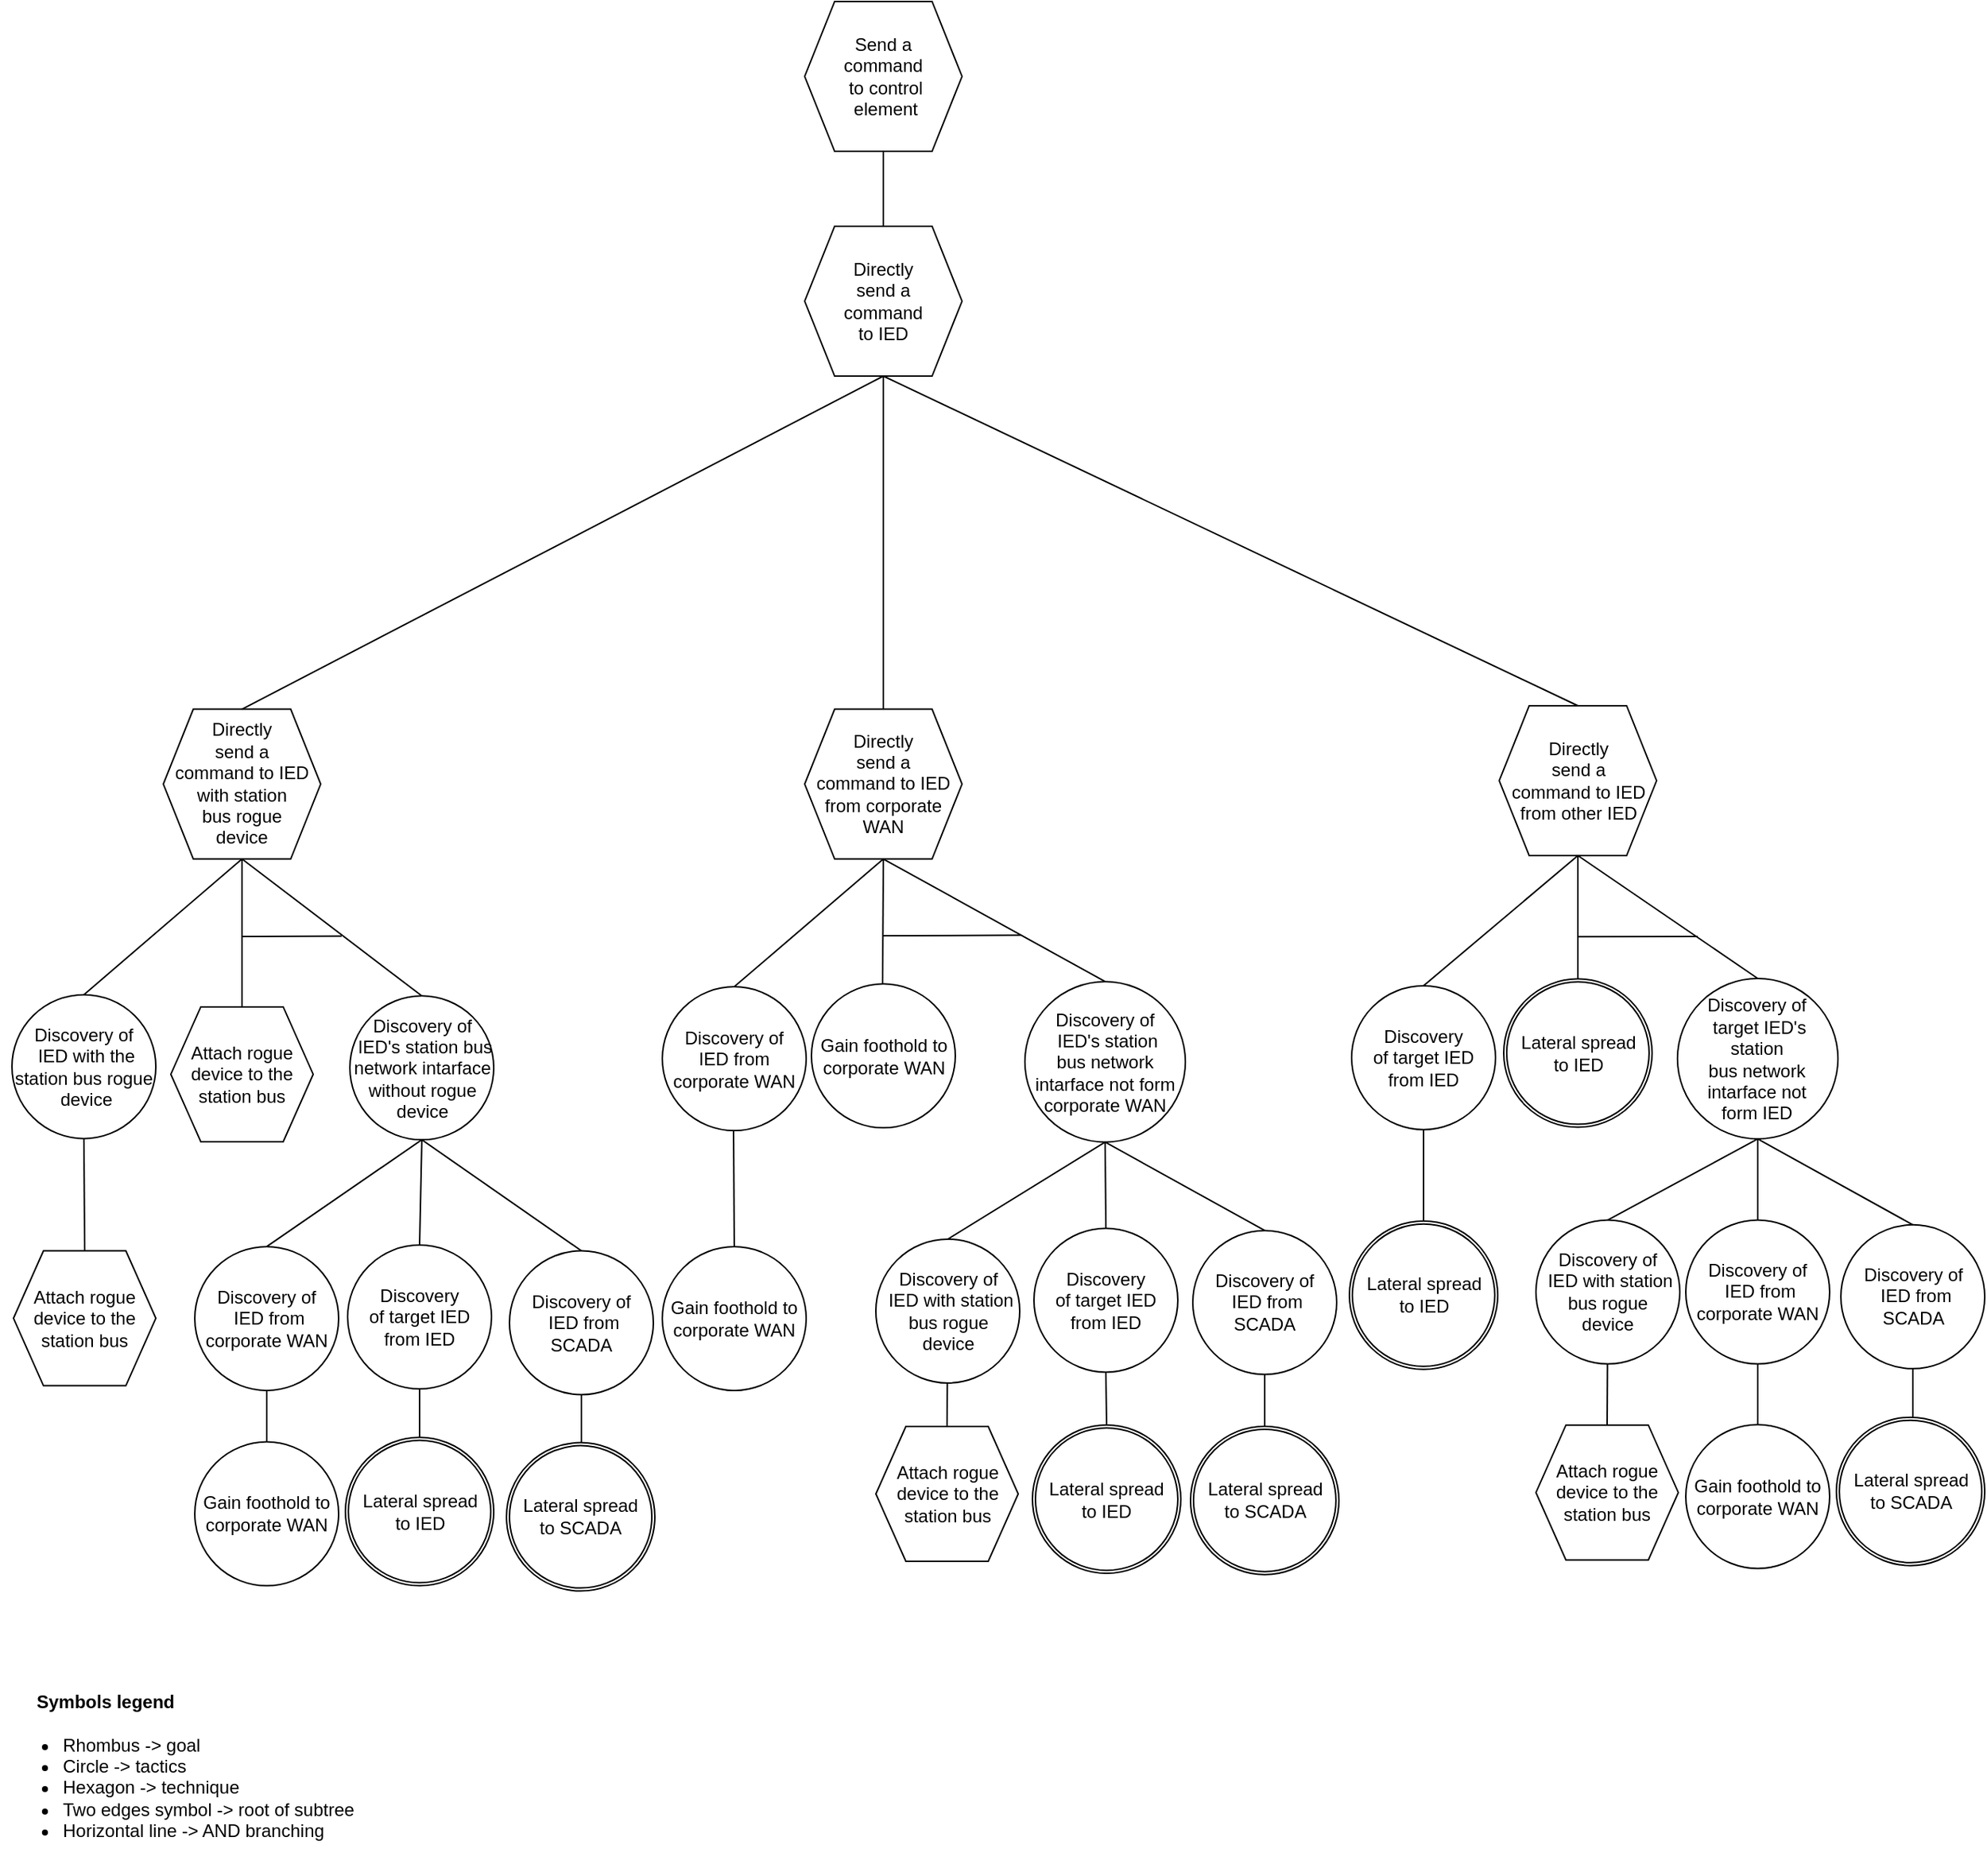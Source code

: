 <mxfile version="16.1.2" type="device"><diagram id="xbHYeiGO_CIbIeRIyyaW" name="Page-1"><mxGraphModel dx="3972" dy="905" grid="1" gridSize="10" guides="1" tooltips="1" connect="1" arrows="1" fold="1" page="1" pageScale="1" pageWidth="850" pageHeight="1100" math="0" shadow="0"><root><mxCell id="0"/><mxCell id="1" parent="0"/><mxCell id="wkG5_CU37ZLFnjXLYzD5-1" value="" style="endArrow=none;html=1;rounded=0;fontStyle=1;entryX=0.5;entryY=0;entryDx=0;entryDy=0;exitX=0.5;exitY=1;exitDx=0;exitDy=0;" parent="1" source="ZmdPcdVTR1za3BunvtcV-1" target="V8C0B5NVFjW5Lf9UkWdh-2" edge="1"><mxGeometry width="50" height="50" relative="1" as="geometry"><mxPoint x="-1958" y="668.88" as="sourcePoint"/><mxPoint x="-2072" y="505.26" as="targetPoint"/></mxGeometry></mxCell><mxCell id="wkG5_CU37ZLFnjXLYzD5-7" value="&lt;span style=&quot;font-family: &amp;#34;helvetica&amp;#34;&quot;&gt;Send a&lt;/span&gt;&lt;br style=&quot;font-family: &amp;#34;helvetica&amp;#34;&quot;&gt;&lt;span style=&quot;font-family: &amp;#34;helvetica&amp;#34;&quot;&gt;command&lt;/span&gt;&lt;br style=&quot;font-family: &amp;#34;helvetica&amp;#34;&quot;&gt;&lt;span style=&quot;font-family: &amp;#34;helvetica&amp;#34;&quot;&gt;&amp;nbsp;to control&lt;/span&gt;&lt;br style=&quot;font-family: &amp;#34;helvetica&amp;#34;&quot;&gt;&lt;span style=&quot;font-family: &amp;#34;helvetica&amp;#34;&quot;&gt;&amp;nbsp;element&lt;/span&gt;" style="shape=hexagon;perimeter=hexagonPerimeter2;whiteSpace=wrap;html=1;fixedSize=1;" parent="1" vertex="1"><mxGeometry x="-1805.0" y="10" width="105" height="100" as="geometry"/></mxCell><mxCell id="wkG5_CU37ZLFnjXLYzD5-8" value="Directly &lt;br&gt;send a&lt;br&gt;command&lt;br&gt;to IED" style="shape=hexagon;perimeter=hexagonPerimeter2;whiteSpace=wrap;html=1;fixedSize=1;" parent="1" vertex="1"><mxGeometry x="-1805" y="160.0" width="105" height="100" as="geometry"/></mxCell><mxCell id="wkG5_CU37ZLFnjXLYzD5-12" value="Attach rogue device to the station bus" style="shape=hexagon;perimeter=hexagonPerimeter2;whiteSpace=wrap;html=1;fixedSize=1;" parent="1" vertex="1"><mxGeometry x="-2333" y="843.77" width="95" height="90" as="geometry"/></mxCell><mxCell id="wkG5_CU37ZLFnjXLYzD5-47" value="" style="endArrow=none;html=1;rounded=0;fontStyle=1;entryX=0.5;entryY=0;entryDx=0;entryDy=0;exitX=0.5;exitY=1;exitDx=0;exitDy=0;" parent="1" source="wkG5_CU37ZLFnjXLYzD5-7" target="wkG5_CU37ZLFnjXLYzD5-8" edge="1"><mxGeometry width="50" height="50" relative="1" as="geometry"><mxPoint x="910" y="90" as="sourcePoint"/><mxPoint x="-527.5" y="89.5" as="targetPoint"/></mxGeometry></mxCell><mxCell id="wkG5_CU37ZLFnjXLYzD5-51" value="" style="endArrow=none;html=1;rounded=0;entryX=0.5;entryY=0;entryDx=0;entryDy=0;exitX=0.5;exitY=1;exitDx=0;exitDy=0;" parent="1" target="cAtqZdz_rat6q7VB7N-m-2" edge="1"><mxGeometry width="50" height="50" relative="1" as="geometry"><mxPoint x="-1852.5" y="758.69" as="sourcePoint"/><mxPoint x="-1852" y="796.69" as="targetPoint"/></mxGeometry></mxCell><mxCell id="A3K8B1xX85LwOK0DyzmP-1" value="&lt;font style=&quot;font-size: 12px&quot;&gt;Symbols legend&lt;/font&gt;" style="text;strokeColor=none;fillColor=none;html=1;fontSize=24;fontStyle=1;verticalAlign=middle;align=center;" parent="1" vertex="1"><mxGeometry x="-2322" y="1121.0" width="100" height="40" as="geometry"/></mxCell><mxCell id="A3K8B1xX85LwOK0DyzmP-2" value="&lt;ul&gt;&lt;li&gt;&lt;span&gt;Rhombus -&amp;gt; goal&lt;/span&gt;&lt;/li&gt;&lt;li&gt;&lt;span&gt;Circle -&amp;gt; tactics&lt;/span&gt;&lt;br&gt;&lt;/li&gt;&lt;li&gt;Hexagon -&amp;gt; technique&lt;/li&gt;&lt;li&gt;Two edges symbol -&amp;gt; root of subtree&lt;/li&gt;&lt;li&gt;Horizontal line -&amp;gt; AND branching&lt;/li&gt;&lt;/ul&gt;" style="text;strokeColor=none;fillColor=none;html=1;whiteSpace=wrap;verticalAlign=middle;overflow=hidden;fontSize=12;" parent="1" vertex="1"><mxGeometry x="-2342" y="1144.94" width="250" height="115.06" as="geometry"/></mxCell><mxCell id="cAtqZdz_rat6q7VB7N-m-2" value="Gain foothold to corporate WAN" style="ellipse;whiteSpace=wrap;html=1;aspect=fixed;" parent="1" vertex="1"><mxGeometry x="-1900" y="840.99" width="96" height="96" as="geometry"/></mxCell><mxCell id="cAtqZdz_rat6q7VB7N-m-4" value="" style="endArrow=none;html=1;rounded=0;entryX=0.5;entryY=0;entryDx=0;entryDy=0;exitX=0.5;exitY=1;exitDx=0;exitDy=0;" parent="1" source="ZmdPcdVTR1za3BunvtcV-32" target="BWJXTRu7Sr30V3VwXz6F-2" edge="1"><mxGeometry width="50" height="50" relative="1" as="geometry"><mxPoint x="-1474" y="609.38" as="sourcePoint"/><mxPoint x="-1905.5" y="470.26" as="targetPoint"/></mxGeometry></mxCell><mxCell id="BWJXTRu7Sr30V3VwXz6F-2" value="Discovery of &lt;br&gt;IED from corporate WAN" style="ellipse;whiteSpace=wrap;html=1;aspect=fixed;" parent="1" vertex="1"><mxGeometry x="-1900" y="667.55" width="96" height="96" as="geometry"/></mxCell><mxCell id="V8C0B5NVFjW5Lf9UkWdh-2" value="Discovery of&lt;br&gt;&amp;nbsp;IED with the station bus rogue&lt;br&gt;&amp;nbsp;device" style="ellipse;whiteSpace=wrap;html=1;aspect=fixed;" parent="1" vertex="1"><mxGeometry x="-2334" y="672.84" width="96" height="96" as="geometry"/></mxCell><mxCell id="V8C0B5NVFjW5Lf9UkWdh-4" value="" style="endArrow=none;html=1;rounded=0;entryX=0.5;entryY=0;entryDx=0;entryDy=0;exitX=0.5;exitY=1;exitDx=0;exitDy=0;" parent="1" source="V8C0B5NVFjW5Lf9UkWdh-2" target="wkG5_CU37ZLFnjXLYzD5-12" edge="1"><mxGeometry width="50" height="50" relative="1" as="geometry"><mxPoint x="-2215" y="861.9" as="sourcePoint"/><mxPoint x="-2215" y="874.9" as="targetPoint"/></mxGeometry></mxCell><mxCell id="-LqMsPG56DbPiaPdKCWm-64" value="Discovery&lt;br&gt;of target IED from IED" style="ellipse;whiteSpace=wrap;html=1;aspect=fixed;" parent="1" vertex="1"><mxGeometry x="-1440" y="666.89" width="96" height="96" as="geometry"/></mxCell><mxCell id="-LqMsPG56DbPiaPdKCWm-65" value="" style="endArrow=none;html=1;rounded=0;exitX=0.5;exitY=0;exitDx=0;exitDy=0;entryX=0.5;entryY=1;entryDx=0;entryDy=0;" parent="1" source="-LqMsPG56DbPiaPdKCWm-64" target="ZmdPcdVTR1za3BunvtcV-35" edge="1"><mxGeometry width="50" height="50" relative="1" as="geometry"><mxPoint x="-1463" y="480.76" as="sourcePoint"/><mxPoint x="-1202.5" y="601.88" as="targetPoint"/><Array as="points"/></mxGeometry></mxCell><mxCell id="ZmdPcdVTR1za3BunvtcV-1" value="Directly &lt;br&gt;send a &lt;br&gt;command to IED with station bus&amp;nbsp;rogue &lt;br&gt;device" style="shape=hexagon;perimeter=hexagonPerimeter2;whiteSpace=wrap;html=1;fixedSize=1;" parent="1" vertex="1"><mxGeometry x="-2233" y="482.26" width="105" height="100" as="geometry"/></mxCell><mxCell id="ZmdPcdVTR1za3BunvtcV-2" value="" style="endArrow=none;html=1;rounded=0;entryX=0.5;entryY=0;entryDx=0;entryDy=0;exitX=0.5;exitY=1;exitDx=0;exitDy=0;" parent="1" source="wkG5_CU37ZLFnjXLYzD5-8" target="ZmdPcdVTR1za3BunvtcV-1" edge="1"><mxGeometry width="50" height="50" relative="1" as="geometry"><mxPoint x="-577.5" y="279.45" as="sourcePoint"/><mxPoint x="-701" y="318.18" as="targetPoint"/></mxGeometry></mxCell><mxCell id="ZmdPcdVTR1za3BunvtcV-3" value="Gain foothold to corporate WAN" style="ellipse;whiteSpace=wrap;html=1;aspect=fixed;" parent="1" vertex="1"><mxGeometry x="-2212" y="971.29" width="96" height="96" as="geometry"/></mxCell><mxCell id="ZmdPcdVTR1za3BunvtcV-4" value="" style="endArrow=none;html=1;rounded=0;exitX=0.5;exitY=0;exitDx=0;exitDy=0;entryX=0.5;entryY=1;entryDx=0;entryDy=0;" parent="1" source="ZmdPcdVTR1za3BunvtcV-9" target="ZmdPcdVTR1za3BunvtcV-5" edge="1"><mxGeometry width="50" height="50" relative="1" as="geometry"><mxPoint x="-2179.5" y="830.13" as="sourcePoint"/><mxPoint x="-2121" y="795.13" as="targetPoint"/><Array as="points"/></mxGeometry></mxCell><mxCell id="ZmdPcdVTR1za3BunvtcV-5" value="Discovery of&lt;br&gt;&amp;nbsp;IED's station bus network intarface without rogue device" style="ellipse;whiteSpace=wrap;html=1;aspect=fixed;" parent="1" vertex="1"><mxGeometry x="-2108.5" y="673.65" width="96" height="96" as="geometry"/></mxCell><mxCell id="ZmdPcdVTR1za3BunvtcV-6" value="" style="endArrow=none;html=1;rounded=0;exitX=0.5;exitY=1;exitDx=0;exitDy=0;entryX=0.5;entryY=0;entryDx=0;entryDy=0;" parent="1" source="ZmdPcdVTR1za3BunvtcV-1" target="ZmdPcdVTR1za3BunvtcV-5" edge="1"><mxGeometry width="50" height="50" relative="1" as="geometry"><mxPoint x="-1795" y="599.26" as="sourcePoint"/><mxPoint x="-1996" y="655.26" as="targetPoint"/></mxGeometry></mxCell><mxCell id="ZmdPcdVTR1za3BunvtcV-9" value="Discovery of&lt;br&gt;&amp;nbsp;IED from corporate WAN" style="ellipse;whiteSpace=wrap;html=1;aspect=fixed;" parent="1" vertex="1"><mxGeometry x="-2212" y="840.95" width="96" height="96" as="geometry"/></mxCell><mxCell id="ZmdPcdVTR1za3BunvtcV-10" value="" style="endArrow=none;html=1;rounded=0;exitX=0.5;exitY=0;exitDx=0;exitDy=0;entryX=0.5;entryY=1;entryDx=0;entryDy=0;" parent="1" source="ZmdPcdVTR1za3BunvtcV-31" target="ZmdPcdVTR1za3BunvtcV-5" edge="1"><mxGeometry width="50" height="50" relative="1" as="geometry"><mxPoint x="-2070" y="903.42" as="sourcePoint"/><mxPoint x="-2070" y="883.17" as="targetPoint"/><Array as="points"/></mxGeometry></mxCell><mxCell id="ZmdPcdVTR1za3BunvtcV-14" value="Discovery of&lt;br&gt;&amp;nbsp;IED from SCADA" style="ellipse;whiteSpace=wrap;html=1;aspect=fixed;" parent="1" vertex="1"><mxGeometry x="-2002" y="843.77" width="96" height="96" as="geometry"/></mxCell><mxCell id="ZmdPcdVTR1za3BunvtcV-16" value="" style="endArrow=none;html=1;rounded=0;exitX=0.5;exitY=0;exitDx=0;exitDy=0;entryX=0.5;entryY=1;entryDx=0;entryDy=0;" parent="1" source="ZmdPcdVTR1za3BunvtcV-14" target="ZmdPcdVTR1za3BunvtcV-5" edge="1"><mxGeometry width="50" height="50" relative="1" as="geometry"><mxPoint x="-2267.5" y="840.01" as="sourcePoint"/><mxPoint x="-2150" y="854.26" as="targetPoint"/><Array as="points"/></mxGeometry></mxCell><mxCell id="ZmdPcdVTR1za3BunvtcV-21" value="Attach rogue device to the station bus" style="shape=hexagon;perimeter=hexagonPerimeter2;whiteSpace=wrap;html=1;fixedSize=1;" parent="1" vertex="1"><mxGeometry x="-2228" y="680.95" width="95" height="90" as="geometry"/></mxCell><mxCell id="ZmdPcdVTR1za3BunvtcV-22" value="" style="endArrow=none;html=1;rounded=0;entryX=0.5;entryY=0;entryDx=0;entryDy=0;exitX=0.5;exitY=1;exitDx=0;exitDy=0;" parent="1" source="ZmdPcdVTR1za3BunvtcV-1" target="ZmdPcdVTR1za3BunvtcV-21" edge="1"><mxGeometry width="50" height="50" relative="1" as="geometry"><mxPoint x="-2230" y="651.13" as="sourcePoint"/><mxPoint x="-2160" y="700.25" as="targetPoint"/></mxGeometry></mxCell><mxCell id="ZmdPcdVTR1za3BunvtcV-23" value="" style="endArrow=none;html=1;rounded=0;" parent="1" edge="1"><mxGeometry width="50" height="50" relative="1" as="geometry"><mxPoint x="-2180" y="634" as="sourcePoint"/><mxPoint x="-2114" y="633.74" as="targetPoint"/></mxGeometry></mxCell><mxCell id="ZmdPcdVTR1za3BunvtcV-24" value="" style="endArrow=none;html=1;rounded=0;" parent="1" target="ZmdPcdVTR1za3BunvtcV-14" edge="1"><mxGeometry width="50" height="50" relative="1" as="geometry"><mxPoint x="-1954" y="974.64" as="sourcePoint"/><mxPoint x="-1944" y="1072.64" as="targetPoint"/><Array as="points"/></mxGeometry></mxCell><mxCell id="ZmdPcdVTR1za3BunvtcV-30" value="" style="endArrow=none;html=1;rounded=0;exitX=0.5;exitY=1;exitDx=0;exitDy=0;" parent="1" source="ZmdPcdVTR1za3BunvtcV-31" edge="1"><mxGeometry width="50" height="50" relative="1" as="geometry"><mxPoint x="-2163" y="697.92" as="sourcePoint"/><mxPoint x="-2062" y="971.29" as="targetPoint"/></mxGeometry></mxCell><mxCell id="ZmdPcdVTR1za3BunvtcV-31" value="Discovery&lt;br&gt;of target IED from IED" style="ellipse;whiteSpace=wrap;html=1;aspect=fixed;" parent="1" vertex="1"><mxGeometry x="-2110" y="839.92" width="96" height="96" as="geometry"/></mxCell><mxCell id="ZmdPcdVTR1za3BunvtcV-32" value="Directly &lt;br&gt;send a &lt;br&gt;command to IED from corporate WAN" style="shape=hexagon;perimeter=hexagonPerimeter2;whiteSpace=wrap;html=1;fixedSize=1;" parent="1" vertex="1"><mxGeometry x="-1805" y="482.26" width="105" height="100" as="geometry"/></mxCell><mxCell id="ZmdPcdVTR1za3BunvtcV-33" value="" style="endArrow=none;html=1;rounded=0;entryX=0.5;entryY=0;entryDx=0;entryDy=0;exitX=0.5;exitY=1;exitDx=0;exitDy=0;" parent="1" source="wkG5_CU37ZLFnjXLYzD5-8" target="ZmdPcdVTR1za3BunvtcV-32" edge="1"><mxGeometry width="50" height="50" relative="1" as="geometry"><mxPoint x="-368.5" y="261.82" as="sourcePoint"/><mxPoint x="-463.5" y="302.2" as="targetPoint"/></mxGeometry></mxCell><mxCell id="ZmdPcdVTR1za3BunvtcV-35" value="Directly &lt;br&gt;send a &lt;br&gt;command to IED from other IED" style="shape=hexagon;perimeter=hexagonPerimeter2;whiteSpace=wrap;html=1;fixedSize=1;" parent="1" vertex="1"><mxGeometry x="-1341.5" y="480.0" width="105" height="100" as="geometry"/></mxCell><mxCell id="ZmdPcdVTR1za3BunvtcV-38" value="" style="endArrow=none;html=1;rounded=0;exitX=0.5;exitY=1;exitDx=0;exitDy=0;entryX=0.5;entryY=0;entryDx=0;entryDy=0;" parent="1" source="ZmdPcdVTR1za3BunvtcV-9" target="ZmdPcdVTR1za3BunvtcV-3" edge="1"><mxGeometry width="50" height="50" relative="1" as="geometry"><mxPoint x="-2004" y="948.79" as="sourcePoint"/><mxPoint x="-2004" y="990.16" as="targetPoint"/></mxGeometry></mxCell><mxCell id="ZmdPcdVTR1za3BunvtcV-40" value="" style="endArrow=none;html=1;rounded=0;entryX=0.5;entryY=0;entryDx=0;entryDy=0;exitX=0.5;exitY=1;exitDx=0;exitDy=0;" parent="1" source="wkG5_CU37ZLFnjXLYzD5-8" target="ZmdPcdVTR1za3BunvtcV-35" edge="1"><mxGeometry width="50" height="50" relative="1" as="geometry"><mxPoint x="-450" y="269.45" as="sourcePoint"/><mxPoint x="-12" y="319.45" as="targetPoint"/></mxGeometry></mxCell><mxCell id="ZmdPcdVTR1za3BunvtcV-70" value="Discovery of&lt;br&gt;&amp;nbsp;IED's station &lt;br&gt;bus network intarface not form corporate WAN" style="ellipse;whiteSpace=wrap;html=1;aspect=fixed;" parent="1" vertex="1"><mxGeometry x="-1658.05" y="664.11" width="107.1" height="107.1" as="geometry"/></mxCell><mxCell id="ZmdPcdVTR1za3BunvtcV-71" value="" style="endArrow=none;html=1;rounded=0;entryX=0.5;entryY=0;entryDx=0;entryDy=0;exitX=0.5;exitY=1;exitDx=0;exitDy=0;" parent="1" source="ZmdPcdVTR1za3BunvtcV-32" target="ZmdPcdVTR1za3BunvtcV-70" edge="1"><mxGeometry width="50" height="50" relative="1" as="geometry"><mxPoint x="-1630.5" y="579.38" as="sourcePoint"/><mxPoint x="-1578.5" y="665.35" as="targetPoint"/></mxGeometry></mxCell><mxCell id="ZmdPcdVTR1za3BunvtcV-73" value="" style="endArrow=none;html=1;rounded=0;exitX=0.5;exitY=0;exitDx=0;exitDy=0;entryX=0.5;entryY=1;entryDx=0;entryDy=0;" parent="1" source="ZmdPcdVTR1za3BunvtcV-91" target="ZmdPcdVTR1za3BunvtcV-70" edge="1"><mxGeometry width="50" height="50" relative="1" as="geometry"><mxPoint x="-1612.5" y="896.9" as="sourcePoint"/><mxPoint x="-1612.5" y="876.65" as="targetPoint"/><Array as="points"/></mxGeometry></mxCell><mxCell id="ZmdPcdVTR1za3BunvtcV-75" value="Discovery of&lt;br&gt;&amp;nbsp;IED from SCADA" style="ellipse;whiteSpace=wrap;html=1;aspect=fixed;" parent="1" vertex="1"><mxGeometry x="-1546" y="830.24" width="96" height="96" as="geometry"/></mxCell><mxCell id="ZmdPcdVTR1za3BunvtcV-76" value="" style="endArrow=none;html=1;rounded=0;exitX=0.5;exitY=0;exitDx=0;exitDy=0;entryX=0.5;entryY=1;entryDx=0;entryDy=0;" parent="1" source="ZmdPcdVTR1za3BunvtcV-75" target="ZmdPcdVTR1za3BunvtcV-70" edge="1"><mxGeometry width="50" height="50" relative="1" as="geometry"><mxPoint x="-1810" y="833.49" as="sourcePoint"/><mxPoint x="-1692.5" y="847.74" as="targetPoint"/><Array as="points"/></mxGeometry></mxCell><mxCell id="ZmdPcdVTR1za3BunvtcV-82" value="" style="endArrow=none;html=1;rounded=0;entryX=0.5;entryY=0;entryDx=0;entryDy=0;exitX=0.5;exitY=1;exitDx=0;exitDy=0;" parent="1" source="ZmdPcdVTR1za3BunvtcV-32" edge="1"><mxGeometry width="50" height="50" relative="1" as="geometry"><mxPoint x="-1653" y="609.35" as="sourcePoint"/><mxPoint x="-1753" y="665.38" as="targetPoint"/></mxGeometry></mxCell><mxCell id="ZmdPcdVTR1za3BunvtcV-83" value="" style="endArrow=none;html=1;rounded=0;" parent="1" edge="1"><mxGeometry width="50" height="50" relative="1" as="geometry"><mxPoint x="-1752.5" y="633.56" as="sourcePoint"/><mxPoint x="-1660.5" y="633.08" as="targetPoint"/></mxGeometry></mxCell><mxCell id="ZmdPcdVTR1za3BunvtcV-84" value="" style="endArrow=none;html=1;rounded=0;" parent="1" target="ZmdPcdVTR1za3BunvtcV-75" edge="1"><mxGeometry width="50" height="50" relative="1" as="geometry"><mxPoint x="-1498" y="962" as="sourcePoint"/><mxPoint x="-1488" y="1056.49" as="targetPoint"/><Array as="points"/></mxGeometry></mxCell><mxCell id="ZmdPcdVTR1za3BunvtcV-90" value="" style="endArrow=none;html=1;rounded=0;exitX=0.5;exitY=1;exitDx=0;exitDy=0;entryX=0.5;entryY=0;entryDx=0;entryDy=0;" parent="1" source="ZmdPcdVTR1za3BunvtcV-91" target="2avfzSoNMkTXMpvx09eD-6" edge="1"><mxGeometry width="50" height="50" relative="1" as="geometry"><mxPoint x="-1704" y="686.74" as="sourcePoint"/><mxPoint x="-1630" y="960" as="targetPoint"/></mxGeometry></mxCell><mxCell id="ZmdPcdVTR1za3BunvtcV-91" value="Discovery&lt;br&gt;of target IED from IED" style="ellipse;whiteSpace=wrap;html=1;aspect=fixed;" parent="1" vertex="1"><mxGeometry x="-1652" y="828.74" width="96" height="96" as="geometry"/></mxCell><mxCell id="ZmdPcdVTR1za3BunvtcV-93" value="Gain foothold to corporate WAN" style="ellipse;whiteSpace=wrap;html=1;aspect=fixed;" parent="1" vertex="1"><mxGeometry x="-1800.5" y="665.67" width="96" height="96" as="geometry"/></mxCell><mxCell id="ZmdPcdVTR1za3BunvtcV-94" value="Discovery of&lt;br&gt;&amp;nbsp;IED with station bus rogue &lt;br&gt;device" style="ellipse;whiteSpace=wrap;html=1;aspect=fixed;" parent="1" vertex="1"><mxGeometry x="-1757.5" y="835.99" width="96" height="96" as="geometry"/></mxCell><mxCell id="ZmdPcdVTR1za3BunvtcV-95" value="" style="endArrow=none;html=1;rounded=0;entryX=0.5;entryY=1;entryDx=0;entryDy=0;exitX=0.5;exitY=0;exitDx=0;exitDy=0;" parent="1" source="ZmdPcdVTR1za3BunvtcV-94" target="ZmdPcdVTR1za3BunvtcV-70" edge="1"><mxGeometry width="50" height="50" relative="1" as="geometry"><mxPoint x="-1672.208" y="831.856" as="sourcePoint"/><mxPoint x="-1610.5" y="785.37" as="targetPoint"/><Array as="points"/></mxGeometry></mxCell><mxCell id="ZmdPcdVTR1za3BunvtcV-96" value="Attach rogue device to the station bus" style="shape=hexagon;perimeter=hexagonPerimeter2;whiteSpace=wrap;html=1;fixedSize=1;" parent="1" vertex="1"><mxGeometry x="-1757.5" y="961.01" width="95" height="90" as="geometry"/></mxCell><mxCell id="ZmdPcdVTR1za3BunvtcV-97" value="" style="endArrow=none;html=1;rounded=0;entryX=0.5;entryY=0;entryDx=0;entryDy=0;" parent="1" source="ZmdPcdVTR1za3BunvtcV-94" target="ZmdPcdVTR1za3BunvtcV-96" edge="1"><mxGeometry width="50" height="50" relative="1" as="geometry"><mxPoint x="-1710.5" y="928.78" as="sourcePoint"/><mxPoint x="-1758.5" y="950.65" as="targetPoint"/></mxGeometry></mxCell><mxCell id="pPM5YDSOBpI_BsCNnWRE-26" value="Discovery of&lt;br&gt;&amp;nbsp;target IED's&lt;br&gt;station&lt;br&gt;bus network intarface not &lt;br&gt;form IED" style="ellipse;whiteSpace=wrap;html=1;aspect=fixed;" parent="1" vertex="1"><mxGeometry x="-1222.55" y="662.0" width="107.1" height="107.1" as="geometry"/></mxCell><mxCell id="pPM5YDSOBpI_BsCNnWRE-27" value="" style="endArrow=none;html=1;rounded=0;entryX=0.5;entryY=0;entryDx=0;entryDy=0;exitX=0.5;exitY=1;exitDx=0;exitDy=0;" parent="1" source="ZmdPcdVTR1za3BunvtcV-35" target="pPM5YDSOBpI_BsCNnWRE-26" edge="1"><mxGeometry width="50" height="50" relative="1" as="geometry"><mxPoint x="-1123.5" y="659.55" as="sourcePoint"/><mxPoint x="-989" y="730.48" as="targetPoint"/></mxGeometry></mxCell><mxCell id="pPM5YDSOBpI_BsCNnWRE-30" value="Discovery of&lt;br&gt;&amp;nbsp;IED from SCADA" style="ellipse;whiteSpace=wrap;html=1;aspect=fixed;" parent="1" vertex="1"><mxGeometry x="-1113.5" y="826.43" width="96" height="96" as="geometry"/></mxCell><mxCell id="pPM5YDSOBpI_BsCNnWRE-31" value="" style="endArrow=none;html=1;rounded=0;exitX=0.5;exitY=0;exitDx=0;exitDy=0;entryX=0.5;entryY=1;entryDx=0;entryDy=0;" parent="1" source="pPM5YDSOBpI_BsCNnWRE-30" target="pPM5YDSOBpI_BsCNnWRE-26" edge="1"><mxGeometry width="50" height="50" relative="1" as="geometry"><mxPoint x="-1374.5" y="849.95" as="sourcePoint"/><mxPoint x="-1257" y="864.2" as="targetPoint"/><Array as="points"/></mxGeometry></mxCell><mxCell id="pPM5YDSOBpI_BsCNnWRE-36" value="" style="endArrow=none;html=1;rounded=0;exitX=0.5;exitY=1;exitDx=0;exitDy=0;" parent="1" source="ZmdPcdVTR1za3BunvtcV-35" edge="1"><mxGeometry width="50" height="50" relative="1" as="geometry"><mxPoint x="-1009.5" y="592.77" as="sourcePoint"/><mxPoint x="-1289" y="670.05" as="targetPoint"/></mxGeometry></mxCell><mxCell id="pPM5YDSOBpI_BsCNnWRE-37" value="" style="endArrow=none;html=1;rounded=0;" parent="1" edge="1"><mxGeometry width="50" height="50" relative="1" as="geometry"><mxPoint x="-1289" y="634.16" as="sourcePoint"/><mxPoint x="-1209" y="634" as="targetPoint"/></mxGeometry></mxCell><mxCell id="pPM5YDSOBpI_BsCNnWRE-38" value="" style="endArrow=none;html=1;rounded=0;" parent="1" target="pPM5YDSOBpI_BsCNnWRE-30" edge="1"><mxGeometry width="50" height="50" relative="1" as="geometry"><mxPoint x="-1065.5" y="954.68" as="sourcePoint"/><mxPoint x="-1055.5" y="1052.68" as="targetPoint"/><Array as="points"/></mxGeometry></mxCell><mxCell id="pPM5YDSOBpI_BsCNnWRE-47" value="Discovery of&lt;br&gt;&amp;nbsp;IED with station bus rogue &lt;br&gt;device" style="ellipse;whiteSpace=wrap;html=1;aspect=fixed;" parent="1" vertex="1"><mxGeometry x="-1317" y="823.23" width="96" height="96" as="geometry"/></mxCell><mxCell id="pPM5YDSOBpI_BsCNnWRE-48" value="" style="endArrow=none;html=1;rounded=0;entryX=0.5;entryY=1;entryDx=0;entryDy=0;exitX=0.5;exitY=0;exitDx=0;exitDy=0;" parent="1" source="pPM5YDSOBpI_BsCNnWRE-47" target="pPM5YDSOBpI_BsCNnWRE-26" edge="1"><mxGeometry width="50" height="50" relative="1" as="geometry"><mxPoint x="-1236.708" y="848.316" as="sourcePoint"/><mxPoint x="-1175" y="801.83" as="targetPoint"/><Array as="points"/></mxGeometry></mxCell><mxCell id="pPM5YDSOBpI_BsCNnWRE-49" value="Attach rogue device to the station bus" style="shape=hexagon;perimeter=hexagonPerimeter2;whiteSpace=wrap;html=1;fixedSize=1;" parent="1" vertex="1"><mxGeometry x="-1317" y="960.1" width="95" height="90" as="geometry"/></mxCell><mxCell id="pPM5YDSOBpI_BsCNnWRE-50" value="" style="endArrow=none;html=1;rounded=0;entryX=0.5;entryY=0;entryDx=0;entryDy=0;" parent="1" source="pPM5YDSOBpI_BsCNnWRE-47" target="pPM5YDSOBpI_BsCNnWRE-49" edge="1"><mxGeometry width="50" height="50" relative="1" as="geometry"><mxPoint x="-1270" y="916.02" as="sourcePoint"/><mxPoint x="-1318" y="937.89" as="targetPoint"/></mxGeometry></mxCell><mxCell id="pPM5YDSOBpI_BsCNnWRE-56" value="Gain foothold to corporate WAN" style="ellipse;whiteSpace=wrap;html=1;aspect=fixed;" parent="1" vertex="1"><mxGeometry x="-1217" y="959.75" width="96" height="96" as="geometry"/></mxCell><mxCell id="pPM5YDSOBpI_BsCNnWRE-57" value="Discovery of&lt;br&gt;&amp;nbsp;IED from corporate WAN" style="ellipse;whiteSpace=wrap;html=1;aspect=fixed;" parent="1" vertex="1"><mxGeometry x="-1217" y="823.23" width="96" height="96" as="geometry"/></mxCell><mxCell id="pPM5YDSOBpI_BsCNnWRE-58" value="" style="endArrow=none;html=1;rounded=0;exitX=0.5;exitY=1;exitDx=0;exitDy=0;entryX=0.5;entryY=0;entryDx=0;entryDy=0;" parent="1" source="pPM5YDSOBpI_BsCNnWRE-57" target="pPM5YDSOBpI_BsCNnWRE-56" edge="1"><mxGeometry width="50" height="50" relative="1" as="geometry"><mxPoint x="-1009" y="931.07" as="sourcePoint"/><mxPoint x="-1009" y="972.44" as="targetPoint"/></mxGeometry></mxCell><mxCell id="pPM5YDSOBpI_BsCNnWRE-59" value="" style="endArrow=none;html=1;rounded=0;exitX=0.5;exitY=0;exitDx=0;exitDy=0;entryX=0.5;entryY=1;entryDx=0;entryDy=0;" parent="1" source="pPM5YDSOBpI_BsCNnWRE-57" target="pPM5YDSOBpI_BsCNnWRE-26" edge="1"><mxGeometry width="50" height="50" relative="1" as="geometry"><mxPoint x="-1428" y="833.88" as="sourcePoint"/><mxPoint x="-1428" y="768.0" as="targetPoint"/><Array as="points"/></mxGeometry></mxCell><mxCell id="hmaVseuMRderILL70iNw-33" value="" style="endArrow=none;html=1;rounded=0;entryX=0.5;entryY=1;entryDx=0;entryDy=0;exitX=0.5;exitY=0;exitDx=0;exitDy=0;" parent="1" source="2avfzSoNMkTXMpvx09eD-10" target="-LqMsPG56DbPiaPdKCWm-64" edge="1"><mxGeometry width="50" height="50" relative="1" as="geometry"><mxPoint x="-1430" y="810.7" as="sourcePoint"/><mxPoint x="-1177.5" y="776.15" as="targetPoint"/><Array as="points"/></mxGeometry></mxCell><mxCell id="2avfzSoNMkTXMpvx09eD-1" value="" style="ellipse;whiteSpace=wrap;html=1;aspect=fixed;" parent="1" vertex="1"><mxGeometry x="-2111.5" y="968.29" width="99" height="99" as="geometry"/></mxCell><mxCell id="2avfzSoNMkTXMpvx09eD-2" value="Lateral spread&lt;br&gt;to IED" style="ellipse;whiteSpace=wrap;html=1;aspect=fixed;" parent="1" vertex="1"><mxGeometry x="-2109.5" y="970.29" width="95" height="95" as="geometry"/></mxCell><mxCell id="2avfzSoNMkTXMpvx09eD-3" value="" style="ellipse;whiteSpace=wrap;html=1;aspect=fixed;" parent="1" vertex="1"><mxGeometry x="-2004" y="971.8" width="99" height="99" as="geometry"/></mxCell><mxCell id="2avfzSoNMkTXMpvx09eD-4" value="Lateral spread&lt;br&gt;to SCADA" style="ellipse;whiteSpace=wrap;html=1;aspect=fixed;" parent="1" vertex="1"><mxGeometry x="-2002" y="973.8" width="95" height="95" as="geometry"/></mxCell><mxCell id="2avfzSoNMkTXMpvx09eD-5" value="" style="ellipse;whiteSpace=wrap;html=1;aspect=fixed;" parent="1" vertex="1"><mxGeometry x="-1653" y="960.01" width="99" height="99" as="geometry"/></mxCell><mxCell id="2avfzSoNMkTXMpvx09eD-6" value="Lateral spread&lt;br&gt;to IED" style="ellipse;whiteSpace=wrap;html=1;aspect=fixed;" parent="1" vertex="1"><mxGeometry x="-1651" y="962.01" width="95" height="95" as="geometry"/></mxCell><mxCell id="2avfzSoNMkTXMpvx09eD-7" value="" style="ellipse;whiteSpace=wrap;html=1;aspect=fixed;" parent="1" vertex="1"><mxGeometry x="-1547.5" y="960.86" width="99" height="99" as="geometry"/></mxCell><mxCell id="2avfzSoNMkTXMpvx09eD-8" value="Lateral spread&lt;br&gt;to SCADA" style="ellipse;whiteSpace=wrap;html=1;aspect=fixed;" parent="1" vertex="1"><mxGeometry x="-1545.5" y="962.86" width="95" height="95" as="geometry"/></mxCell><mxCell id="2avfzSoNMkTXMpvx09eD-9" value="" style="ellipse;whiteSpace=wrap;html=1;aspect=fixed;" parent="1" vertex="1"><mxGeometry x="-1441.5" y="823.92" width="99" height="99" as="geometry"/></mxCell><mxCell id="2avfzSoNMkTXMpvx09eD-10" value="Lateral spread&lt;br&gt;to IED" style="ellipse;whiteSpace=wrap;html=1;aspect=fixed;" parent="1" vertex="1"><mxGeometry x="-1439.5" y="825.92" width="95" height="95" as="geometry"/></mxCell><mxCell id="2avfzSoNMkTXMpvx09eD-11" value="" style="ellipse;whiteSpace=wrap;html=1;aspect=fixed;" parent="1" vertex="1"><mxGeometry x="-1338.5" y="662.31" width="99" height="99" as="geometry"/></mxCell><mxCell id="2avfzSoNMkTXMpvx09eD-12" value="Lateral spread&lt;br&gt;to IED" style="ellipse;whiteSpace=wrap;html=1;aspect=fixed;" parent="1" vertex="1"><mxGeometry x="-1336.5" y="664.31" width="95" height="95" as="geometry"/></mxCell><mxCell id="2avfzSoNMkTXMpvx09eD-13" value="" style="ellipse;whiteSpace=wrap;html=1;aspect=fixed;" parent="1" vertex="1"><mxGeometry x="-1116.5" y="954.83" width="99" height="99" as="geometry"/></mxCell><mxCell id="2avfzSoNMkTXMpvx09eD-14" value="Lateral spread&lt;br&gt;to SCADA" style="ellipse;whiteSpace=wrap;html=1;aspect=fixed;" parent="1" vertex="1"><mxGeometry x="-1114.5" y="956.83" width="95" height="95" as="geometry"/></mxCell></root></mxGraphModel></diagram></mxfile>